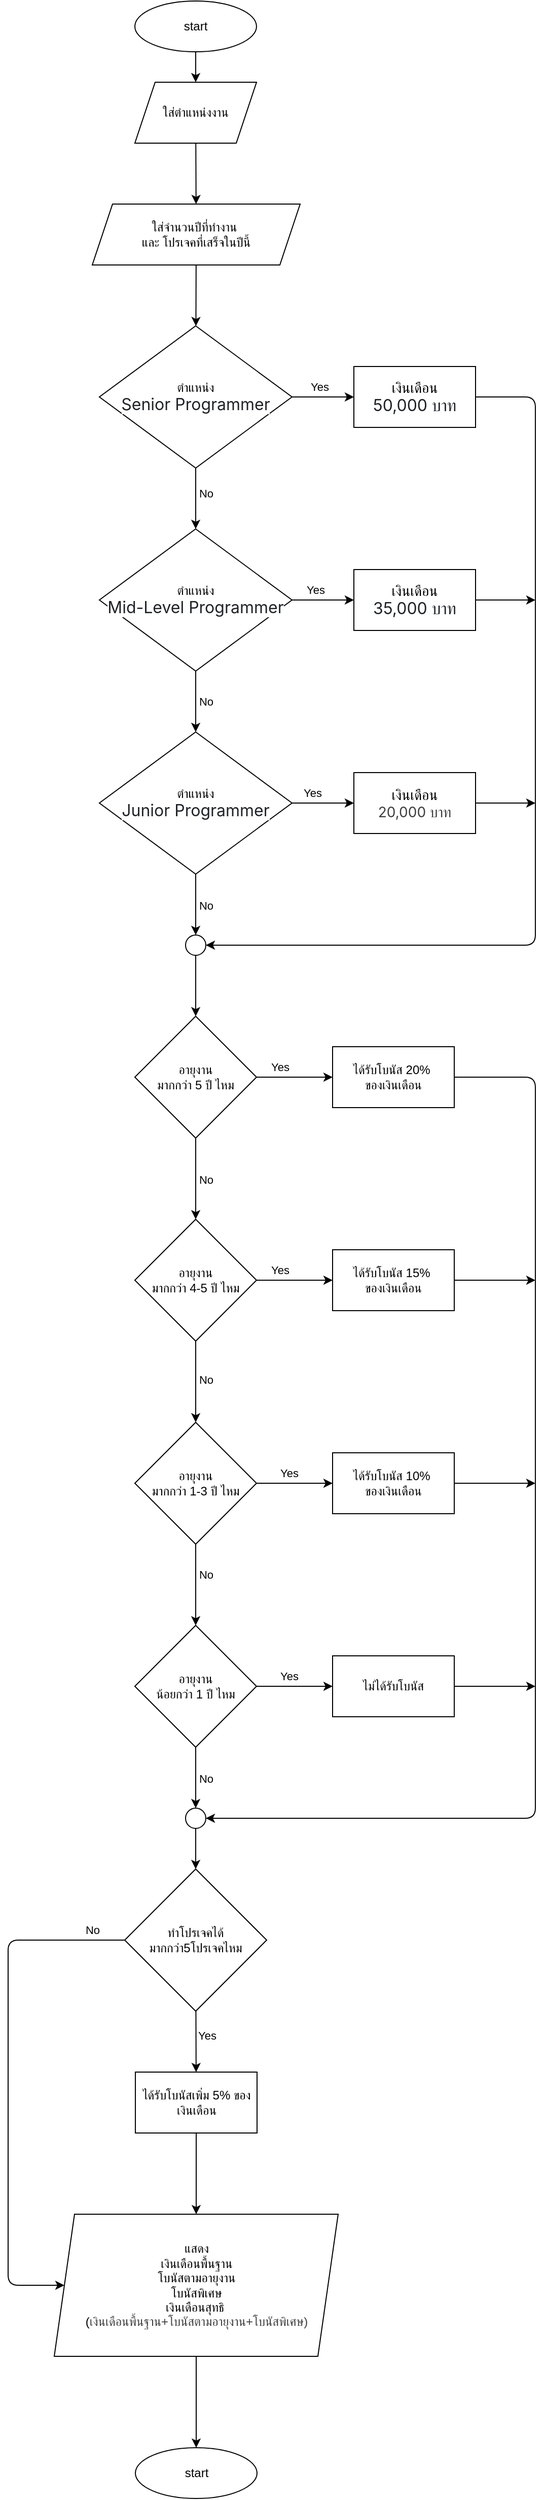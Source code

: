<mxfile>
    <diagram id="8ETR5aORxTvBgqbweezj" name="Page-1">
        <mxGraphModel dx="623" dy="403" grid="1" gridSize="10" guides="1" tooltips="1" connect="1" arrows="1" fold="1" page="1" pageScale="1" pageWidth="850" pageHeight="1100" math="0" shadow="0">
            <root>
                <mxCell id="0"/>
                <mxCell id="1" parent="0"/>
                <mxCell id="34" value="" style="edgeStyle=none;html=1;" edge="1" parent="1" source="2" target="30">
                    <mxGeometry relative="1" as="geometry"/>
                </mxCell>
                <mxCell id="2" value="start" style="ellipse;whiteSpace=wrap;html=1;" vertex="1" parent="1">
                    <mxGeometry x="365" y="40" width="120" height="50" as="geometry"/>
                </mxCell>
                <mxCell id="67" value="" style="edgeStyle=none;html=1;" edge="1" parent="1" source="5" target="9">
                    <mxGeometry relative="1" as="geometry"/>
                </mxCell>
                <mxCell id="91" value="Yes" style="edgeLabel;html=1;align=center;verticalAlign=middle;resizable=0;points=[];" vertex="1" connectable="0" parent="67">
                    <mxGeometry x="-0.387" relative="1" as="geometry">
                        <mxPoint y="-10" as="offset"/>
                    </mxGeometry>
                </mxCell>
                <mxCell id="68" value="" style="edgeStyle=none;html=1;" edge="1" parent="1" source="5" target="6">
                    <mxGeometry relative="1" as="geometry"/>
                </mxCell>
                <mxCell id="92" value="No" style="edgeLabel;html=1;align=center;verticalAlign=middle;resizable=0;points=[];" vertex="1" connectable="0" parent="68">
                    <mxGeometry x="-0.242" relative="1" as="geometry">
                        <mxPoint x="10" y="10" as="offset"/>
                    </mxGeometry>
                </mxCell>
                <mxCell id="5" value="อายุงาน&lt;div&gt;มากกว่า 5 ปี ไหม&lt;/div&gt;" style="rhombus;whiteSpace=wrap;html=1;" vertex="1" parent="1">
                    <mxGeometry x="365" y="1040" width="120" height="120" as="geometry"/>
                </mxCell>
                <mxCell id="69" value="" style="edgeStyle=none;html=1;" edge="1" parent="1" source="6" target="10">
                    <mxGeometry relative="1" as="geometry"/>
                </mxCell>
                <mxCell id="93" value="Yes" style="edgeLabel;html=1;align=center;verticalAlign=middle;resizable=0;points=[];" vertex="1" connectable="0" parent="69">
                    <mxGeometry x="-0.387" y="2" relative="1" as="geometry">
                        <mxPoint y="-8" as="offset"/>
                    </mxGeometry>
                </mxCell>
                <mxCell id="70" value="" style="edgeStyle=none;html=1;" edge="1" parent="1" source="6" target="7">
                    <mxGeometry relative="1" as="geometry"/>
                </mxCell>
                <mxCell id="94" value="No" style="edgeLabel;html=1;align=center;verticalAlign=middle;resizable=0;points=[];" vertex="1" connectable="0" parent="70">
                    <mxGeometry x="-0.054" y="1" relative="1" as="geometry">
                        <mxPoint x="9" as="offset"/>
                    </mxGeometry>
                </mxCell>
                <mxCell id="6" value="อายุงาน&lt;div&gt;มากกว่า 4-5 ปี ไหม&lt;/div&gt;" style="rhombus;whiteSpace=wrap;html=1;" vertex="1" parent="1">
                    <mxGeometry x="365" y="1240" width="120" height="120" as="geometry"/>
                </mxCell>
                <mxCell id="71" value="" style="edgeStyle=none;html=1;" edge="1" parent="1" source="7" target="11">
                    <mxGeometry relative="1" as="geometry"/>
                </mxCell>
                <mxCell id="95" value="Yes" style="edgeLabel;html=1;align=center;verticalAlign=middle;resizable=0;points=[];" vertex="1" connectable="0" parent="71">
                    <mxGeometry x="-0.164" relative="1" as="geometry">
                        <mxPoint y="-10" as="offset"/>
                    </mxGeometry>
                </mxCell>
                <mxCell id="72" value="" style="edgeStyle=none;html=1;" edge="1" parent="1" source="7" target="8">
                    <mxGeometry relative="1" as="geometry"/>
                </mxCell>
                <mxCell id="96" value="No" style="edgeLabel;html=1;align=center;verticalAlign=middle;resizable=0;points=[];" vertex="1" connectable="0" parent="72">
                    <mxGeometry x="-0.263" y="3" relative="1" as="geometry">
                        <mxPoint x="7" as="offset"/>
                    </mxGeometry>
                </mxCell>
                <mxCell id="7" value="อายุงาน&lt;div&gt;มากกว่า 1-3 ปี ไหม&lt;/div&gt;" style="rhombus;whiteSpace=wrap;html=1;" vertex="1" parent="1">
                    <mxGeometry x="365" y="1440" width="120" height="120" as="geometry"/>
                </mxCell>
                <mxCell id="73" value="" style="edgeStyle=none;html=1;" edge="1" parent="1" source="8" target="12">
                    <mxGeometry relative="1" as="geometry"/>
                </mxCell>
                <mxCell id="98" value="Yes" style="edgeLabel;html=1;align=center;verticalAlign=middle;resizable=0;points=[];" vertex="1" connectable="0" parent="73">
                    <mxGeometry x="-0.164" y="2" relative="1" as="geometry">
                        <mxPoint y="-8" as="offset"/>
                    </mxGeometry>
                </mxCell>
                <mxCell id="74" value="" style="edgeStyle=none;html=1;" edge="1" parent="1" source="8" target="61">
                    <mxGeometry relative="1" as="geometry"/>
                </mxCell>
                <mxCell id="99" value="No" style="edgeLabel;html=1;align=center;verticalAlign=middle;resizable=0;points=[];" vertex="1" connectable="0" parent="74">
                    <mxGeometry x="0.039" y="3" relative="1" as="geometry">
                        <mxPoint x="7" as="offset"/>
                    </mxGeometry>
                </mxCell>
                <mxCell id="8" value="อายุงาน&lt;div&gt;น้อยกว่า 1 ปี ไหม&lt;/div&gt;" style="rhombus;whiteSpace=wrap;html=1;" vertex="1" parent="1">
                    <mxGeometry x="365" y="1640" width="120" height="120" as="geometry"/>
                </mxCell>
                <mxCell id="75" style="edgeStyle=none;html=1;entryX=1;entryY=0.5;entryDx=0;entryDy=0;" edge="1" parent="1" source="9" target="61">
                    <mxGeometry relative="1" as="geometry">
                        <Array as="points">
                            <mxPoint x="760" y="1100"/>
                            <mxPoint x="760" y="1830"/>
                        </Array>
                    </mxGeometry>
                </mxCell>
                <mxCell id="9" value="ได้รับโบนัส 20%&amp;nbsp;&lt;div&gt;ของเงินเดือน&lt;/div&gt;" style="rounded=0;whiteSpace=wrap;html=1;" vertex="1" parent="1">
                    <mxGeometry x="560" y="1070" width="120" height="60" as="geometry"/>
                </mxCell>
                <mxCell id="79" style="edgeStyle=none;html=1;" edge="1" parent="1" source="10">
                    <mxGeometry relative="1" as="geometry">
                        <mxPoint x="760" y="1300" as="targetPoint"/>
                    </mxGeometry>
                </mxCell>
                <mxCell id="10" value="ได้รับโบนัส 15%&amp;nbsp;&lt;div&gt;ของเงินเดือน&lt;/div&gt;" style="rounded=0;whiteSpace=wrap;html=1;" vertex="1" parent="1">
                    <mxGeometry x="560" y="1270" width="120" height="60" as="geometry"/>
                </mxCell>
                <mxCell id="78" style="edgeStyle=none;html=1;" edge="1" parent="1" source="11">
                    <mxGeometry relative="1" as="geometry">
                        <mxPoint x="760" y="1500" as="targetPoint"/>
                    </mxGeometry>
                </mxCell>
                <mxCell id="11" value="ได้รับโบนัส 10%&amp;nbsp;&lt;div&gt;ของเงินเดือน&lt;/div&gt;" style="rounded=0;whiteSpace=wrap;html=1;" vertex="1" parent="1">
                    <mxGeometry x="560" y="1470" width="120" height="60" as="geometry"/>
                </mxCell>
                <mxCell id="76" style="edgeStyle=none;html=1;" edge="1" parent="1" source="12">
                    <mxGeometry relative="1" as="geometry">
                        <mxPoint x="760" y="1700" as="targetPoint"/>
                    </mxGeometry>
                </mxCell>
                <mxCell id="12" value="ไม่ได้รับโบนัส" style="rounded=0;whiteSpace=wrap;html=1;" vertex="1" parent="1">
                    <mxGeometry x="560" y="1670" width="120" height="60" as="geometry"/>
                </mxCell>
                <mxCell id="81" value="" style="edgeStyle=none;html=1;" edge="1" parent="1" source="13" target="29">
                    <mxGeometry relative="1" as="geometry"/>
                </mxCell>
                <mxCell id="100" value="Yes" style="edgeLabel;html=1;align=center;verticalAlign=middle;resizable=0;points=[];" vertex="1" connectable="0" parent="81">
                    <mxGeometry x="-0.206" y="3" relative="1" as="geometry">
                        <mxPoint x="7" as="offset"/>
                    </mxGeometry>
                </mxCell>
                <mxCell id="82" style="edgeStyle=none;html=1;entryX=0;entryY=0.5;entryDx=0;entryDy=0;" edge="1" parent="1" source="13" target="32">
                    <mxGeometry relative="1" as="geometry">
                        <Array as="points">
                            <mxPoint x="240" y="1950"/>
                            <mxPoint x="240" y="2290"/>
                        </Array>
                    </mxGeometry>
                </mxCell>
                <mxCell id="101" value="No" style="edgeLabel;html=1;align=center;verticalAlign=middle;resizable=0;points=[];" vertex="1" connectable="0" parent="82">
                    <mxGeometry x="-0.855" y="-4" relative="1" as="geometry">
                        <mxPoint x="5" y="-6" as="offset"/>
                    </mxGeometry>
                </mxCell>
                <mxCell id="13" value="ทำโปรเจคได้&lt;div&gt;มากกว่า5โปรเจคไหม&lt;/div&gt;" style="rhombus;whiteSpace=wrap;html=1;" vertex="1" parent="1">
                    <mxGeometry x="355" y="1880" width="140" height="140" as="geometry"/>
                </mxCell>
                <mxCell id="58" value="" style="edgeStyle=none;html=1;" edge="1" parent="1" source="15" target="20">
                    <mxGeometry relative="1" as="geometry"/>
                </mxCell>
                <mxCell id="89" value="Yes" style="edgeLabel;html=1;align=center;verticalAlign=middle;resizable=0;points=[];" vertex="1" connectable="0" parent="58">
                    <mxGeometry x="-0.437" y="1" relative="1" as="geometry">
                        <mxPoint x="3" y="-9" as="offset"/>
                    </mxGeometry>
                </mxCell>
                <mxCell id="66" value="" style="edgeStyle=none;html=1;" edge="1" parent="1" source="15" target="59">
                    <mxGeometry relative="1" as="geometry"/>
                </mxCell>
                <mxCell id="90" value="No" style="edgeLabel;html=1;align=center;verticalAlign=middle;resizable=0;points=[];" vertex="1" connectable="0" parent="66">
                    <mxGeometry x="-0.072" y="1" relative="1" as="geometry">
                        <mxPoint x="9" y="3" as="offset"/>
                    </mxGeometry>
                </mxCell>
                <mxCell id="15" value="ตำแหน่ง&lt;div&gt;&lt;span style=&quot;color: rgb(31, 35, 40); font-family: -apple-system, BlinkMacSystemFont, &amp;quot;Segoe UI&amp;quot;, &amp;quot;Noto Sans&amp;quot;, Helvetica, Arial, sans-serif, &amp;quot;Apple Color Emoji&amp;quot;, &amp;quot;Segoe UI Emoji&amp;quot;; font-size: 16px; text-align: left; background-color: rgb(255, 255, 255);&quot;&gt;Junior Programmer&lt;/span&gt;&lt;/div&gt;" style="rhombus;whiteSpace=wrap;html=1;" vertex="1" parent="1">
                    <mxGeometry x="330" y="760" width="190" height="140" as="geometry"/>
                </mxCell>
                <mxCell id="56" value="" style="edgeStyle=none;html=1;" edge="1" parent="1" source="18" target="22">
                    <mxGeometry relative="1" as="geometry"/>
                </mxCell>
                <mxCell id="87" value="Yes" style="edgeLabel;html=1;align=center;verticalAlign=middle;resizable=0;points=[];" vertex="1" connectable="0" parent="56">
                    <mxGeometry x="-0.246" y="3" relative="1" as="geometry">
                        <mxPoint y="-7" as="offset"/>
                    </mxGeometry>
                </mxCell>
                <mxCell id="57" value="" style="edgeStyle=none;html=1;" edge="1" parent="1" source="18" target="15">
                    <mxGeometry relative="1" as="geometry"/>
                </mxCell>
                <mxCell id="88" value="No" style="edgeLabel;html=1;align=center;verticalAlign=middle;resizable=0;points=[];" vertex="1" connectable="0" parent="57">
                    <mxGeometry x="-0.017" y="-1" relative="1" as="geometry">
                        <mxPoint x="11" as="offset"/>
                    </mxGeometry>
                </mxCell>
                <mxCell id="18" value="ตำแหน่ง&lt;div&gt;&lt;span style=&quot;color: rgb(31, 35, 40); font-family: -apple-system, BlinkMacSystemFont, &amp;quot;Segoe UI&amp;quot;, &amp;quot;Noto Sans&amp;quot;, Helvetica, Arial, sans-serif, &amp;quot;Apple Color Emoji&amp;quot;, &amp;quot;Segoe UI Emoji&amp;quot;; font-size: 16px; text-align: left; background-color: rgb(255, 255, 255);&quot;&gt;Mid-Level Programmer&lt;/span&gt;&lt;/div&gt;" style="rhombus;whiteSpace=wrap;html=1;" vertex="1" parent="1">
                    <mxGeometry x="330" y="560" width="190" height="140" as="geometry"/>
                </mxCell>
                <mxCell id="54" value="" style="edgeStyle=none;html=1;" edge="1" parent="1" source="19" target="23">
                    <mxGeometry relative="1" as="geometry"/>
                </mxCell>
                <mxCell id="85" value="Yes" style="edgeLabel;html=1;align=center;verticalAlign=middle;resizable=0;points=[];" vertex="1" connectable="0" parent="54">
                    <mxGeometry x="-0.113" y="2" relative="1" as="geometry">
                        <mxPoint y="-8" as="offset"/>
                    </mxGeometry>
                </mxCell>
                <mxCell id="55" value="" style="edgeStyle=none;html=1;" edge="1" parent="1" source="19" target="18">
                    <mxGeometry relative="1" as="geometry"/>
                </mxCell>
                <mxCell id="86" value="No" style="edgeLabel;html=1;align=center;verticalAlign=middle;resizable=0;points=[];" vertex="1" connectable="0" parent="55">
                    <mxGeometry x="-0.183" y="-1" relative="1" as="geometry">
                        <mxPoint x="11" as="offset"/>
                    </mxGeometry>
                </mxCell>
                <mxCell id="19" value="ตำแหน่ง&lt;div&gt;&lt;span style=&quot;color: rgb(31, 35, 40); font-family: -apple-system, BlinkMacSystemFont, &amp;quot;Segoe UI&amp;quot;, &amp;quot;Noto Sans&amp;quot;, Helvetica, Arial, sans-serif, &amp;quot;Apple Color Emoji&amp;quot;, &amp;quot;Segoe UI Emoji&amp;quot;; font-size: 16px; text-align: left; background-color: rgb(255, 255, 255);&quot;&gt;Senior Programmer&lt;/span&gt;&lt;/div&gt;" style="rhombus;whiteSpace=wrap;html=1;" vertex="1" parent="1">
                    <mxGeometry x="330" y="360" width="190" height="140" as="geometry"/>
                </mxCell>
                <mxCell id="64" style="edgeStyle=none;html=1;" edge="1" parent="1" source="20">
                    <mxGeometry relative="1" as="geometry">
                        <mxPoint x="760" y="830.0" as="targetPoint"/>
                    </mxGeometry>
                </mxCell>
                <mxCell id="20" value="&lt;font style=&quot;font-size: 14px;&quot;&gt;เงินเดือน&lt;/font&gt;&lt;div&gt;&lt;span style=&quot;color: rgb(63, 63, 63); background-color: rgb(255, 255, 255); font-family: -apple-system, BlinkMacSystemFont, &amp;quot;Segoe UI&amp;quot;, &amp;quot;Noto Sans&amp;quot;, Helvetica, Arial, sans-serif, &amp;quot;Apple Color Emoji&amp;quot;, &amp;quot;Segoe UI Emoji&amp;quot;; text-align: start;&quot;&gt;&lt;font style=&quot;font-size: 14px;&quot;&gt;20,000 บาท&lt;/font&gt;&lt;/span&gt;&lt;/div&gt;" style="rounded=0;whiteSpace=wrap;html=1;" vertex="1" parent="1">
                    <mxGeometry x="581" y="800" width="120" height="60" as="geometry"/>
                </mxCell>
                <mxCell id="63" style="edgeStyle=none;html=1;" edge="1" parent="1" source="22">
                    <mxGeometry relative="1" as="geometry">
                        <mxPoint x="760" y="630" as="targetPoint"/>
                    </mxGeometry>
                </mxCell>
                <mxCell id="22" value="&lt;font style=&quot;font-size: 14px;&quot;&gt;เงินเดือน&lt;/font&gt;&lt;div&gt;&lt;span style=&quot;color: rgb(31, 35, 40); font-family: -apple-system, BlinkMacSystemFont, &amp;quot;Segoe UI&amp;quot;, &amp;quot;Noto Sans&amp;quot;, Helvetica, Arial, sans-serif, &amp;quot;Apple Color Emoji&amp;quot;, &amp;quot;Segoe UI Emoji&amp;quot;; font-size: 16px; text-align: left; background-color: rgb(255, 255, 255);&quot;&gt;35,000 บาท&lt;/span&gt;&lt;/div&gt;" style="rounded=0;whiteSpace=wrap;html=1;" vertex="1" parent="1">
                    <mxGeometry x="581" y="600" width="120" height="60" as="geometry"/>
                </mxCell>
                <mxCell id="62" style="edgeStyle=none;html=1;entryX=1;entryY=0.5;entryDx=0;entryDy=0;" edge="1" parent="1" source="23" target="59">
                    <mxGeometry relative="1" as="geometry">
                        <Array as="points">
                            <mxPoint x="760" y="430"/>
                            <mxPoint x="760" y="970"/>
                        </Array>
                    </mxGeometry>
                </mxCell>
                <mxCell id="23" value="&lt;font style=&quot;font-size: 14px;&quot;&gt;เงินเดือน&lt;/font&gt;&lt;div&gt;&lt;span style=&quot;color: rgb(31, 35, 40); font-family: -apple-system, BlinkMacSystemFont, &amp;quot;Segoe UI&amp;quot;, &amp;quot;Noto Sans&amp;quot;, Helvetica, Arial, sans-serif, &amp;quot;Apple Color Emoji&amp;quot;, &amp;quot;Segoe UI Emoji&amp;quot;; font-size: 16px; text-align: left; background-color: rgb(255, 255, 255);&quot;&gt;50,000 บาท&lt;/span&gt;&lt;/div&gt;" style="rounded=0;whiteSpace=wrap;html=1;" vertex="1" parent="1">
                    <mxGeometry x="581" y="400" width="120" height="60" as="geometry"/>
                </mxCell>
                <mxCell id="83" value="" style="edgeStyle=none;html=1;" edge="1" parent="1" source="29" target="32">
                    <mxGeometry relative="1" as="geometry"/>
                </mxCell>
                <mxCell id="29" value="ได้รับโบนัสเพิ่ม 5% ของเงินเดือน" style="rounded=0;whiteSpace=wrap;html=1;" vertex="1" parent="1">
                    <mxGeometry x="365.5" y="2080" width="120" height="60" as="geometry"/>
                </mxCell>
                <mxCell id="35" value="" style="edgeStyle=none;html=1;" edge="1" parent="1" source="30" target="31">
                    <mxGeometry relative="1" as="geometry"/>
                </mxCell>
                <mxCell id="30" value="&lt;span style=&quot;color: rgb(0, 0, 0);&quot;&gt;ใส่ตำแหน่งงาน&lt;/span&gt;" style="shape=parallelogram;perimeter=parallelogramPerimeter;whiteSpace=wrap;html=1;fixedSize=1;" vertex="1" parent="1">
                    <mxGeometry x="365" y="120" width="120" height="60" as="geometry"/>
                </mxCell>
                <mxCell id="53" value="" style="edgeStyle=none;html=1;" edge="1" parent="1" source="31" target="19">
                    <mxGeometry relative="1" as="geometry"/>
                </mxCell>
                <mxCell id="31" value="&lt;span style=&quot;color: rgb(0, 0, 0);&quot;&gt;ใส่จำนวนปีที่ทำงาน&amp;nbsp;&lt;/span&gt;&lt;div&gt;&lt;span style=&quot;color: rgb(0, 0, 0);&quot;&gt;และ โปรเจคที่เสร็จในปีนี้&lt;/span&gt;&lt;/div&gt;" style="shape=parallelogram;perimeter=parallelogramPerimeter;whiteSpace=wrap;html=1;fixedSize=1;" vertex="1" parent="1">
                    <mxGeometry x="323" y="240" width="205" height="60" as="geometry"/>
                </mxCell>
                <mxCell id="84" value="" style="edgeStyle=none;html=1;" edge="1" parent="1" source="32" target="33">
                    <mxGeometry relative="1" as="geometry"/>
                </mxCell>
                <mxCell id="32" value="&lt;div&gt;แสดง&lt;/div&gt;&lt;div&gt;เงินเดือนพื้นฐาน&lt;/div&gt;&lt;div&gt;โบนัสตามอายุงาน&lt;/div&gt;&lt;div&gt;โบนัสพิเศษ&lt;/div&gt;&lt;div&gt;เงินเดือนสุทธิ&amp;nbsp;&lt;/div&gt;&lt;div&gt;(&lt;span style=&quot;color: rgb(63, 63, 63); background-color: transparent;&quot;&gt;เงินเดือนพื้นฐาน+&lt;/span&gt;&lt;span style=&quot;color: rgb(63, 63, 63); background-color: transparent;&quot;&gt;โบนัสตามอายุงาน+&lt;/span&gt;&lt;span style=&quot;color: rgb(63, 63, 63); background-color: transparent;&quot;&gt;โบนัสพิเศษ)&lt;/span&gt;&lt;/div&gt;" style="shape=parallelogram;perimeter=parallelogramPerimeter;whiteSpace=wrap;html=1;fixedSize=1;" vertex="1" parent="1">
                    <mxGeometry x="285.5" y="2220" width="280" height="140" as="geometry"/>
                </mxCell>
                <mxCell id="33" value="start" style="ellipse;whiteSpace=wrap;html=1;" vertex="1" parent="1">
                    <mxGeometry x="365.5" y="2450" width="120" height="50" as="geometry"/>
                </mxCell>
                <mxCell id="65" value="" style="edgeStyle=none;html=1;" edge="1" parent="1" source="59" target="5">
                    <mxGeometry relative="1" as="geometry"/>
                </mxCell>
                <mxCell id="59" value="" style="ellipse;whiteSpace=wrap;html=1;aspect=fixed;" vertex="1" parent="1">
                    <mxGeometry x="415" y="960" width="20" height="20" as="geometry"/>
                </mxCell>
                <mxCell id="80" value="" style="edgeStyle=none;html=1;" edge="1" parent="1" source="61" target="13">
                    <mxGeometry relative="1" as="geometry"/>
                </mxCell>
                <mxCell id="61" value="" style="ellipse;whiteSpace=wrap;html=1;aspect=fixed;" vertex="1" parent="1">
                    <mxGeometry x="415" y="1820" width="20" height="20" as="geometry"/>
                </mxCell>
            </root>
        </mxGraphModel>
    </diagram>
</mxfile>